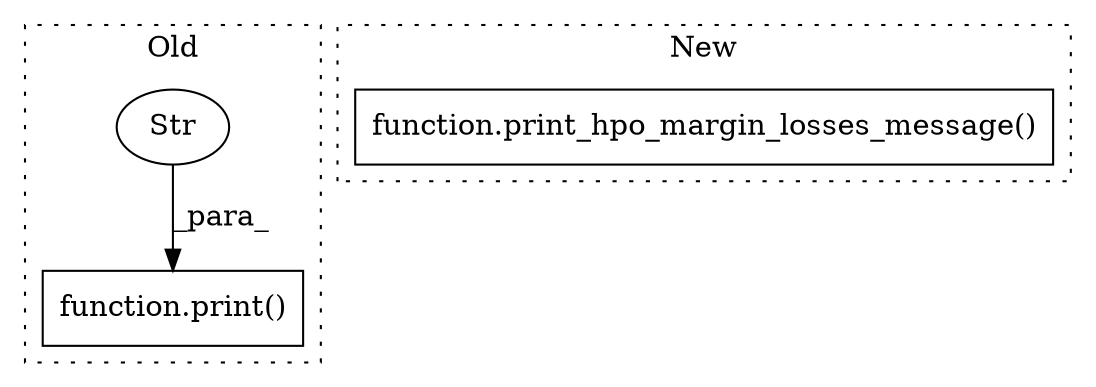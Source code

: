 digraph G {
subgraph cluster0 {
1 [label="function.print()" a="75" s="3499,3658" l="6,1" shape="box"];
3 [label="Str" a="66" s="3505" l="153" shape="ellipse"];
label = "Old";
style="dotted";
}
subgraph cluster1 {
2 [label="function.print_hpo_margin_losses_message()" a="75" s="5027" l="33" shape="box"];
label = "New";
style="dotted";
}
3 -> 1 [label="_para_"];
}